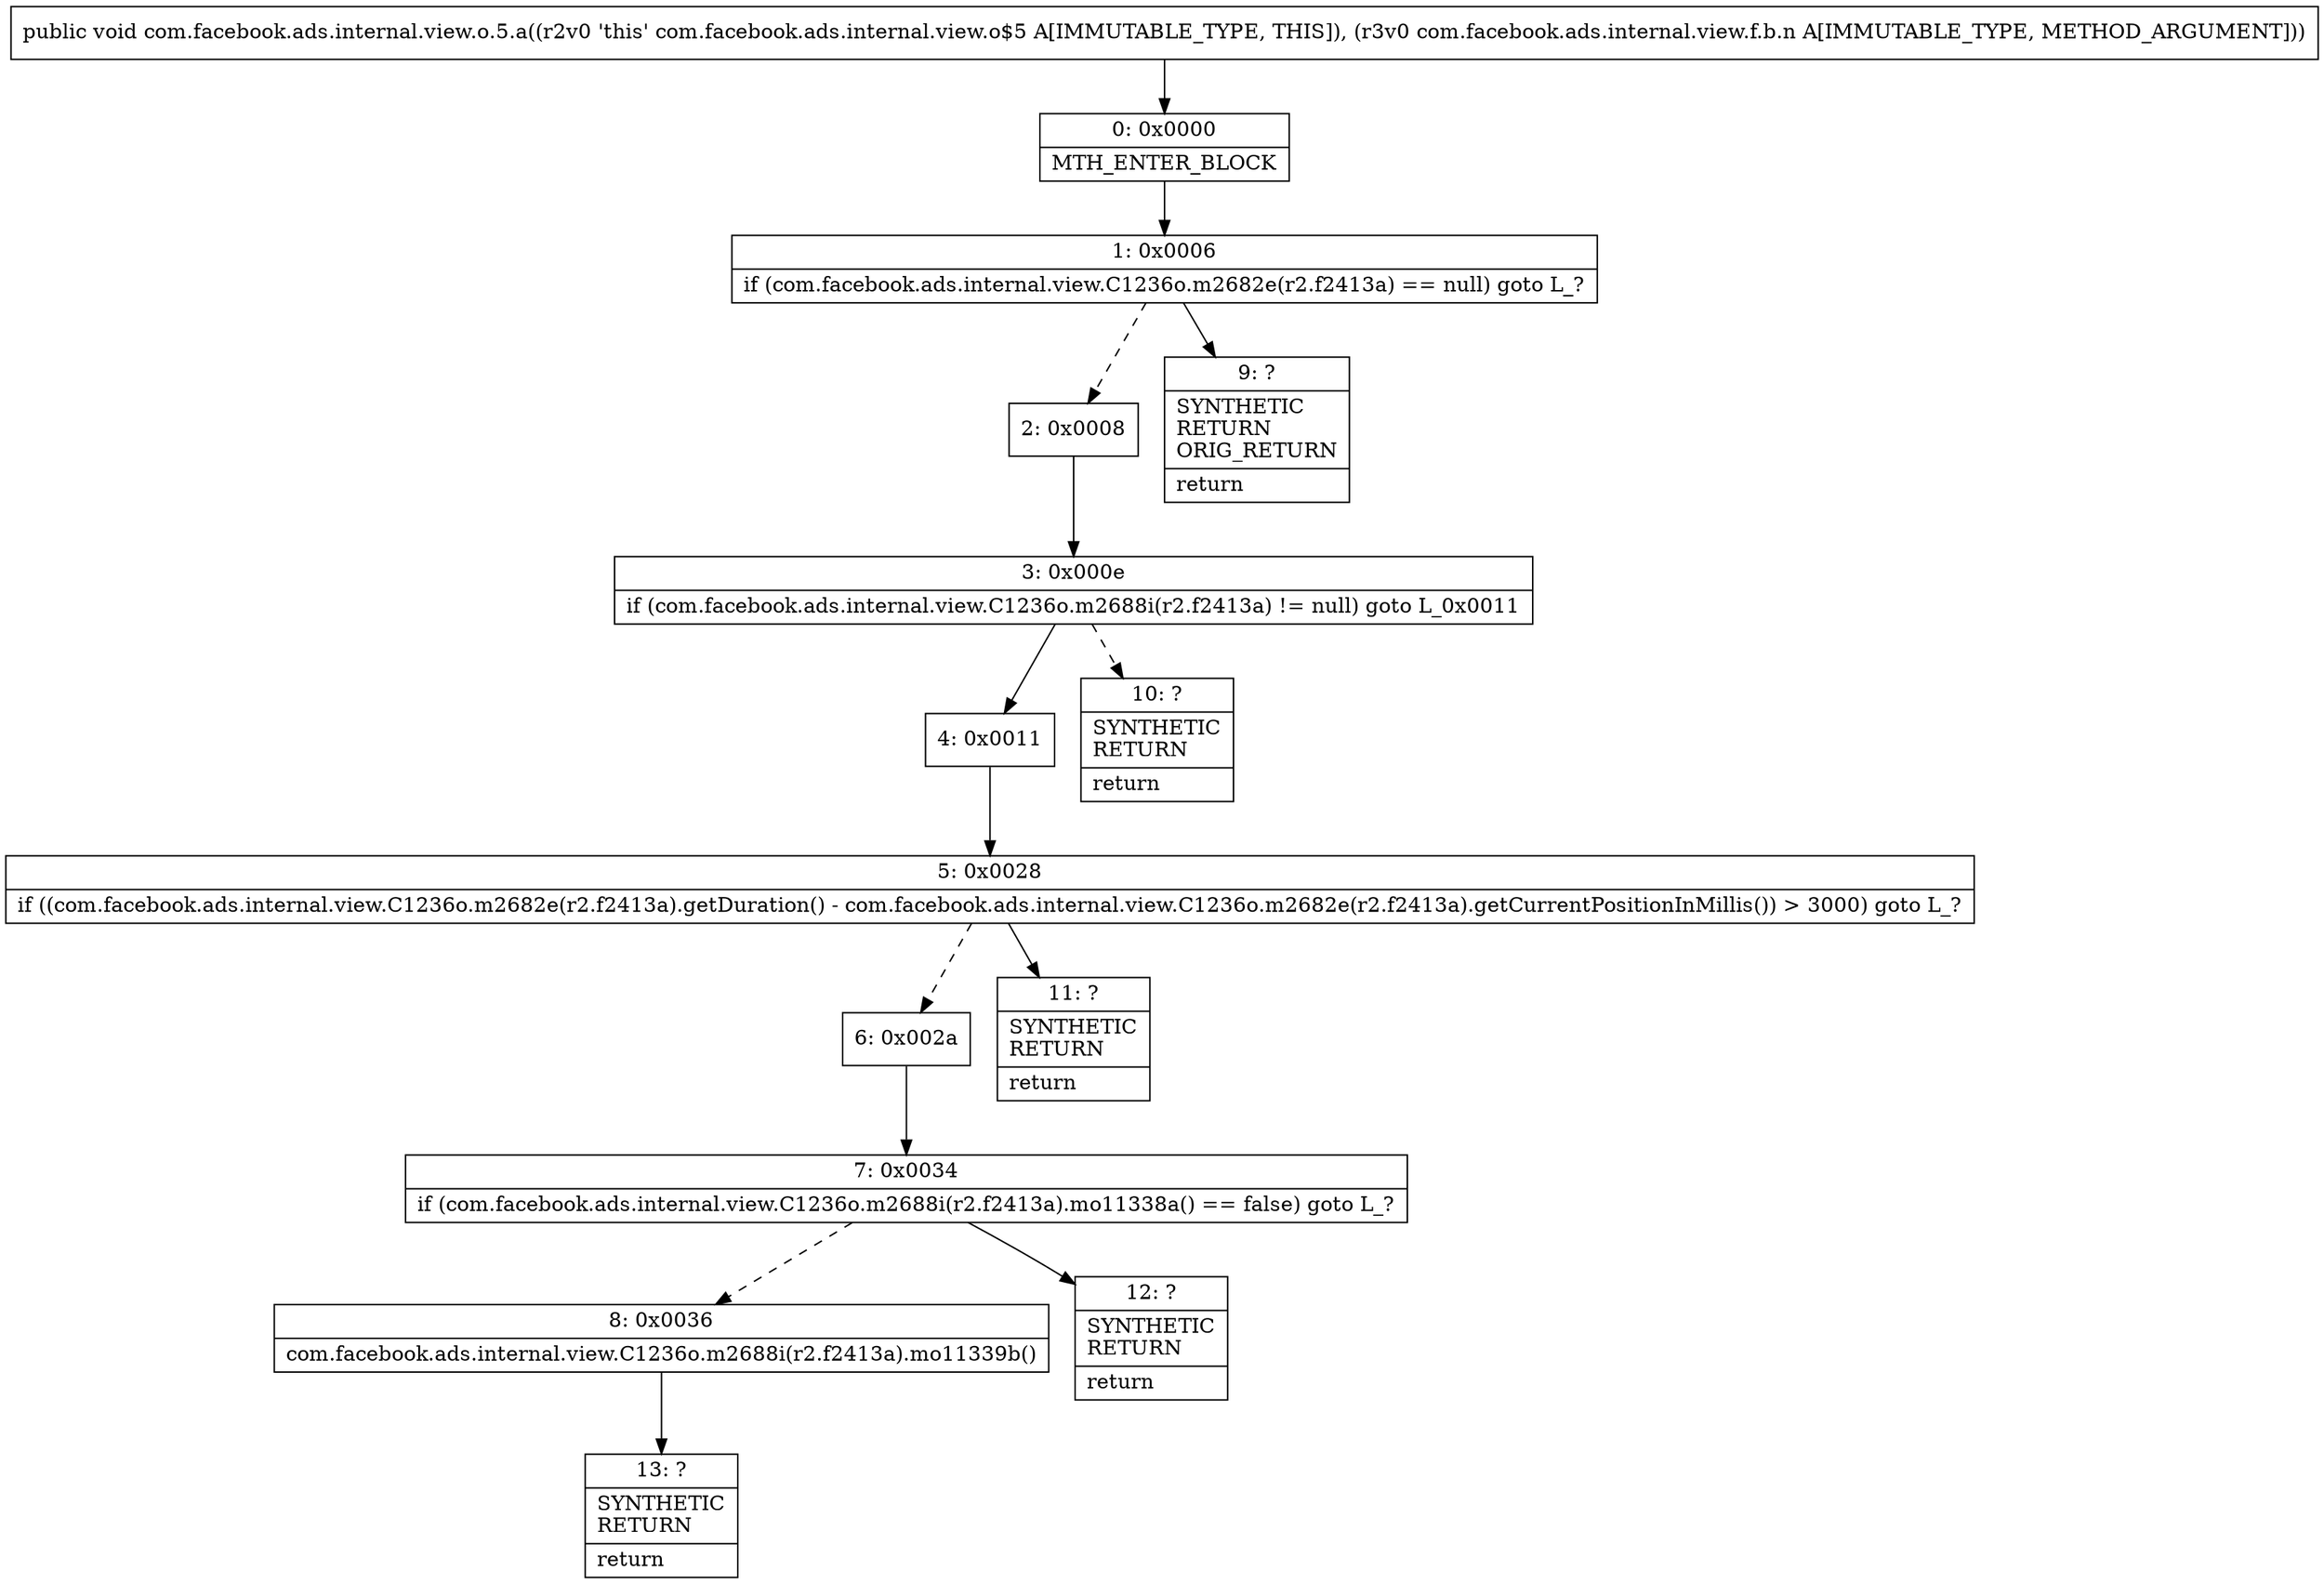 digraph "CFG forcom.facebook.ads.internal.view.o.5.a(Lcom\/facebook\/ads\/internal\/view\/f\/b\/n;)V" {
Node_0 [shape=record,label="{0\:\ 0x0000|MTH_ENTER_BLOCK\l}"];
Node_1 [shape=record,label="{1\:\ 0x0006|if (com.facebook.ads.internal.view.C1236o.m2682e(r2.f2413a) == null) goto L_?\l}"];
Node_2 [shape=record,label="{2\:\ 0x0008}"];
Node_3 [shape=record,label="{3\:\ 0x000e|if (com.facebook.ads.internal.view.C1236o.m2688i(r2.f2413a) != null) goto L_0x0011\l}"];
Node_4 [shape=record,label="{4\:\ 0x0011}"];
Node_5 [shape=record,label="{5\:\ 0x0028|if ((com.facebook.ads.internal.view.C1236o.m2682e(r2.f2413a).getDuration() \- com.facebook.ads.internal.view.C1236o.m2682e(r2.f2413a).getCurrentPositionInMillis()) \> 3000) goto L_?\l}"];
Node_6 [shape=record,label="{6\:\ 0x002a}"];
Node_7 [shape=record,label="{7\:\ 0x0034|if (com.facebook.ads.internal.view.C1236o.m2688i(r2.f2413a).mo11338a() == false) goto L_?\l}"];
Node_8 [shape=record,label="{8\:\ 0x0036|com.facebook.ads.internal.view.C1236o.m2688i(r2.f2413a).mo11339b()\l}"];
Node_9 [shape=record,label="{9\:\ ?|SYNTHETIC\lRETURN\lORIG_RETURN\l|return\l}"];
Node_10 [shape=record,label="{10\:\ ?|SYNTHETIC\lRETURN\l|return\l}"];
Node_11 [shape=record,label="{11\:\ ?|SYNTHETIC\lRETURN\l|return\l}"];
Node_12 [shape=record,label="{12\:\ ?|SYNTHETIC\lRETURN\l|return\l}"];
Node_13 [shape=record,label="{13\:\ ?|SYNTHETIC\lRETURN\l|return\l}"];
MethodNode[shape=record,label="{public void com.facebook.ads.internal.view.o.5.a((r2v0 'this' com.facebook.ads.internal.view.o$5 A[IMMUTABLE_TYPE, THIS]), (r3v0 com.facebook.ads.internal.view.f.b.n A[IMMUTABLE_TYPE, METHOD_ARGUMENT])) }"];
MethodNode -> Node_0;
Node_0 -> Node_1;
Node_1 -> Node_2[style=dashed];
Node_1 -> Node_9;
Node_2 -> Node_3;
Node_3 -> Node_4;
Node_3 -> Node_10[style=dashed];
Node_4 -> Node_5;
Node_5 -> Node_6[style=dashed];
Node_5 -> Node_11;
Node_6 -> Node_7;
Node_7 -> Node_8[style=dashed];
Node_7 -> Node_12;
Node_8 -> Node_13;
}


